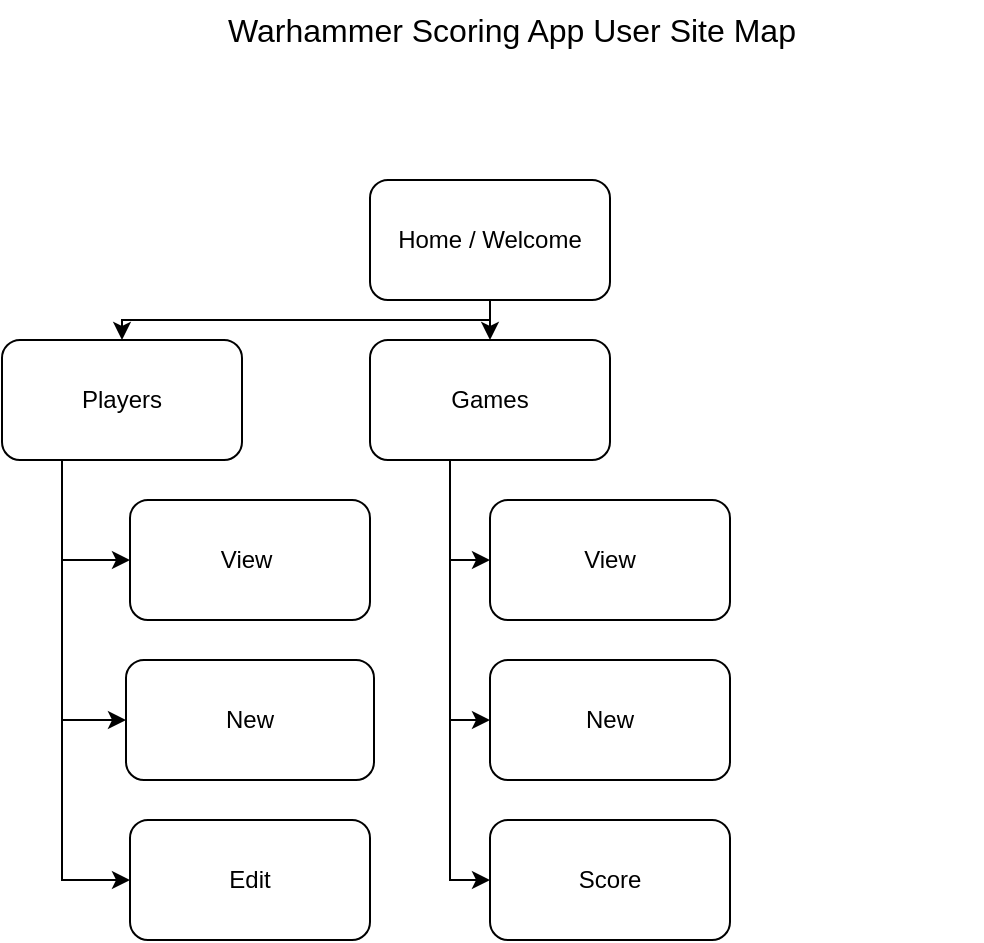<mxfile version="15.7.0"><diagram id="3ovo3OKh5cEyN2s2F6vC" name="Page-1"><mxGraphModel dx="946" dy="645" grid="1" gridSize="10" guides="1" tooltips="1" connect="1" arrows="1" fold="1" page="1" pageScale="1" pageWidth="827" pageHeight="1169" math="0" shadow="0"><root><mxCell id="0"/><mxCell id="1" parent="0"/><mxCell id="rBzUH6eEt6nk2eGnaPEn-10" style="edgeStyle=orthogonalEdgeStyle;rounded=0;orthogonalLoop=1;jettySize=auto;html=1;exitX=0.5;exitY=1;exitDx=0;exitDy=0;entryX=0.5;entryY=0;entryDx=0;entryDy=0;" edge="1" parent="1" source="rBzUH6eEt6nk2eGnaPEn-1" target="rBzUH6eEt6nk2eGnaPEn-3"><mxGeometry relative="1" as="geometry"/></mxCell><mxCell id="rBzUH6eEt6nk2eGnaPEn-11" style="edgeStyle=orthogonalEdgeStyle;rounded=0;orthogonalLoop=1;jettySize=auto;html=1;exitX=0.5;exitY=1;exitDx=0;exitDy=0;entryX=0.5;entryY=0;entryDx=0;entryDy=0;" edge="1" parent="1" source="rBzUH6eEt6nk2eGnaPEn-1" target="rBzUH6eEt6nk2eGnaPEn-2"><mxGeometry relative="1" as="geometry"><Array as="points"><mxPoint x="424" y="180"/><mxPoint x="240" y="180"/></Array></mxGeometry></mxCell><mxCell id="rBzUH6eEt6nk2eGnaPEn-1" value="Home / Welcome" style="rounded=1;whiteSpace=wrap;html=1;" vertex="1" parent="1"><mxGeometry x="364" y="110" width="120" height="60" as="geometry"/></mxCell><mxCell id="rBzUH6eEt6nk2eGnaPEn-12" style="edgeStyle=orthogonalEdgeStyle;rounded=0;orthogonalLoop=1;jettySize=auto;html=1;exitX=0.25;exitY=1;exitDx=0;exitDy=0;entryX=0;entryY=0.5;entryDx=0;entryDy=0;" edge="1" parent="1" source="rBzUH6eEt6nk2eGnaPEn-2" target="rBzUH6eEt6nk2eGnaPEn-5"><mxGeometry relative="1" as="geometry"><mxPoint x="210" y="500" as="targetPoint"/><Array as="points"><mxPoint x="210" y="460"/></Array></mxGeometry></mxCell><mxCell id="rBzUH6eEt6nk2eGnaPEn-14" style="edgeStyle=orthogonalEdgeStyle;rounded=0;orthogonalLoop=1;jettySize=auto;html=1;entryX=0;entryY=0.5;entryDx=0;entryDy=0;exitX=0.25;exitY=1;exitDx=0;exitDy=0;" edge="1" parent="1" source="rBzUH6eEt6nk2eGnaPEn-2" target="rBzUH6eEt6nk2eGnaPEn-6"><mxGeometry relative="1" as="geometry"/></mxCell><mxCell id="rBzUH6eEt6nk2eGnaPEn-15" style="edgeStyle=orthogonalEdgeStyle;rounded=0;orthogonalLoop=1;jettySize=auto;html=1;entryX=0;entryY=0.5;entryDx=0;entryDy=0;" edge="1" parent="1" source="rBzUH6eEt6nk2eGnaPEn-2" target="rBzUH6eEt6nk2eGnaPEn-4"><mxGeometry relative="1" as="geometry"><Array as="points"><mxPoint x="210" y="380"/></Array></mxGeometry></mxCell><mxCell id="rBzUH6eEt6nk2eGnaPEn-2" value="Players" style="rounded=1;whiteSpace=wrap;html=1;" vertex="1" parent="1"><mxGeometry x="180" y="190" width="120" height="60" as="geometry"/></mxCell><mxCell id="rBzUH6eEt6nk2eGnaPEn-17" style="edgeStyle=orthogonalEdgeStyle;rounded=0;orthogonalLoop=1;jettySize=auto;html=1;entryX=0;entryY=0.5;entryDx=0;entryDy=0;" edge="1" parent="1" source="rBzUH6eEt6nk2eGnaPEn-3" target="rBzUH6eEt6nk2eGnaPEn-16"><mxGeometry relative="1" as="geometry"><Array as="points"><mxPoint x="404" y="460"/></Array></mxGeometry></mxCell><mxCell id="rBzUH6eEt6nk2eGnaPEn-18" style="edgeStyle=orthogonalEdgeStyle;rounded=0;orthogonalLoop=1;jettySize=auto;html=1;entryX=0;entryY=0.5;entryDx=0;entryDy=0;" edge="1" parent="1" source="rBzUH6eEt6nk2eGnaPEn-3" target="rBzUH6eEt6nk2eGnaPEn-7"><mxGeometry relative="1" as="geometry"><Array as="points"><mxPoint x="404" y="300"/></Array></mxGeometry></mxCell><mxCell id="rBzUH6eEt6nk2eGnaPEn-19" style="edgeStyle=orthogonalEdgeStyle;rounded=0;orthogonalLoop=1;jettySize=auto;html=1;entryX=0;entryY=0.5;entryDx=0;entryDy=0;" edge="1" parent="1" source="rBzUH6eEt6nk2eGnaPEn-3" target="rBzUH6eEt6nk2eGnaPEn-8"><mxGeometry relative="1" as="geometry"><Array as="points"><mxPoint x="404" y="380"/></Array></mxGeometry></mxCell><mxCell id="rBzUH6eEt6nk2eGnaPEn-3" value="Games" style="rounded=1;whiteSpace=wrap;html=1;" vertex="1" parent="1"><mxGeometry x="364" y="190" width="120" height="60" as="geometry"/></mxCell><mxCell id="rBzUH6eEt6nk2eGnaPEn-4" value="New" style="rounded=1;whiteSpace=wrap;html=1;" vertex="1" parent="1"><mxGeometry x="242" y="350" width="124" height="60" as="geometry"/></mxCell><mxCell id="rBzUH6eEt6nk2eGnaPEn-5" value="Edit" style="rounded=1;whiteSpace=wrap;html=1;" vertex="1" parent="1"><mxGeometry x="244" y="430" width="120" height="60" as="geometry"/></mxCell><mxCell id="rBzUH6eEt6nk2eGnaPEn-6" value="View&amp;nbsp;" style="rounded=1;whiteSpace=wrap;html=1;" vertex="1" parent="1"><mxGeometry x="244" y="270" width="120" height="60" as="geometry"/></mxCell><mxCell id="rBzUH6eEt6nk2eGnaPEn-7" value="View" style="rounded=1;whiteSpace=wrap;html=1;" vertex="1" parent="1"><mxGeometry x="424" y="270" width="120" height="60" as="geometry"/></mxCell><mxCell id="rBzUH6eEt6nk2eGnaPEn-8" value="New" style="rounded=1;whiteSpace=wrap;html=1;" vertex="1" parent="1"><mxGeometry x="424" y="350" width="120" height="60" as="geometry"/></mxCell><mxCell id="rBzUH6eEt6nk2eGnaPEn-16" value="Score" style="rounded=1;whiteSpace=wrap;html=1;" vertex="1" parent="1"><mxGeometry x="424" y="430" width="120" height="60" as="geometry"/></mxCell><mxCell id="rBzUH6eEt6nk2eGnaPEn-20" value="Warhammer Scoring App User Site Map" style="text;html=1;strokeColor=none;fillColor=none;align=center;verticalAlign=middle;whiteSpace=wrap;rounded=0;fontSize=16;" vertex="1" parent="1"><mxGeometry x="200" y="20" width="470" height="30" as="geometry"/></mxCell></root></mxGraphModel></diagram></mxfile>